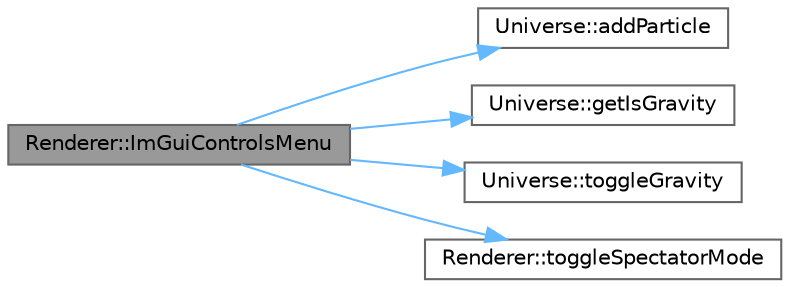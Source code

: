 digraph "Renderer::ImGuiControlsMenu"
{
 // LATEX_PDF_SIZE
  bgcolor="transparent";
  edge [fontname=Helvetica,fontsize=10,labelfontname=Helvetica,labelfontsize=10];
  node [fontname=Helvetica,fontsize=10,shape=box,height=0.2,width=0.4];
  rankdir="LR";
  Node1 [id="Node000001",label="Renderer::ImGuiControlsMenu",height=0.2,width=0.4,color="gray40", fillcolor="grey60", style="filled", fontcolor="black",tooltip="Render control ImGui menu."];
  Node1 -> Node2 [id="edge1_Node000001_Node000002",color="steelblue1",style="solid",tooltip=" "];
  Node2 [id="Node000002",label="Universe::addParticle",height=0.2,width=0.4,color="grey40", fillcolor="white", style="filled",URL="$classUniverse.html#a8bf0db11c6ddafbc8df94f9183eaa5ee",tooltip="Adds a particle."];
  Node1 -> Node3 [id="edge2_Node000001_Node000003",color="steelblue1",style="solid",tooltip=" "];
  Node3 [id="Node000003",label="Universe::getIsGravity",height=0.2,width=0.4,color="grey40", fillcolor="white", style="filled",URL="$classUniverse.html#a42241ec740c3d45fb3ef164cd59c0af1",tooltip="Return the gravitational forces state."];
  Node1 -> Node4 [id="edge3_Node000001_Node000004",color="steelblue1",style="solid",tooltip=" "];
  Node4 [id="Node000004",label="Universe::toggleGravity",height=0.2,width=0.4,color="grey40", fillcolor="white", style="filled",URL="$classUniverse.html#ac40eb3995b94e95c20dc116376573b68",tooltip="Toggle the gravitational forces."];
  Node1 -> Node5 [id="edge4_Node000001_Node000005",color="steelblue1",style="solid",tooltip=" "];
  Node5 [id="Node000005",label="Renderer::toggleSpectatorMode",height=0.2,width=0.4,color="grey40", fillcolor="white", style="filled",URL="$classRenderer.html#ae93df4641ab17df5ff123bd72d1a1a53",tooltip="Toggle spectator mode. The spectator mode will take into account keyboard and mouse inputs for camera..."];
}
